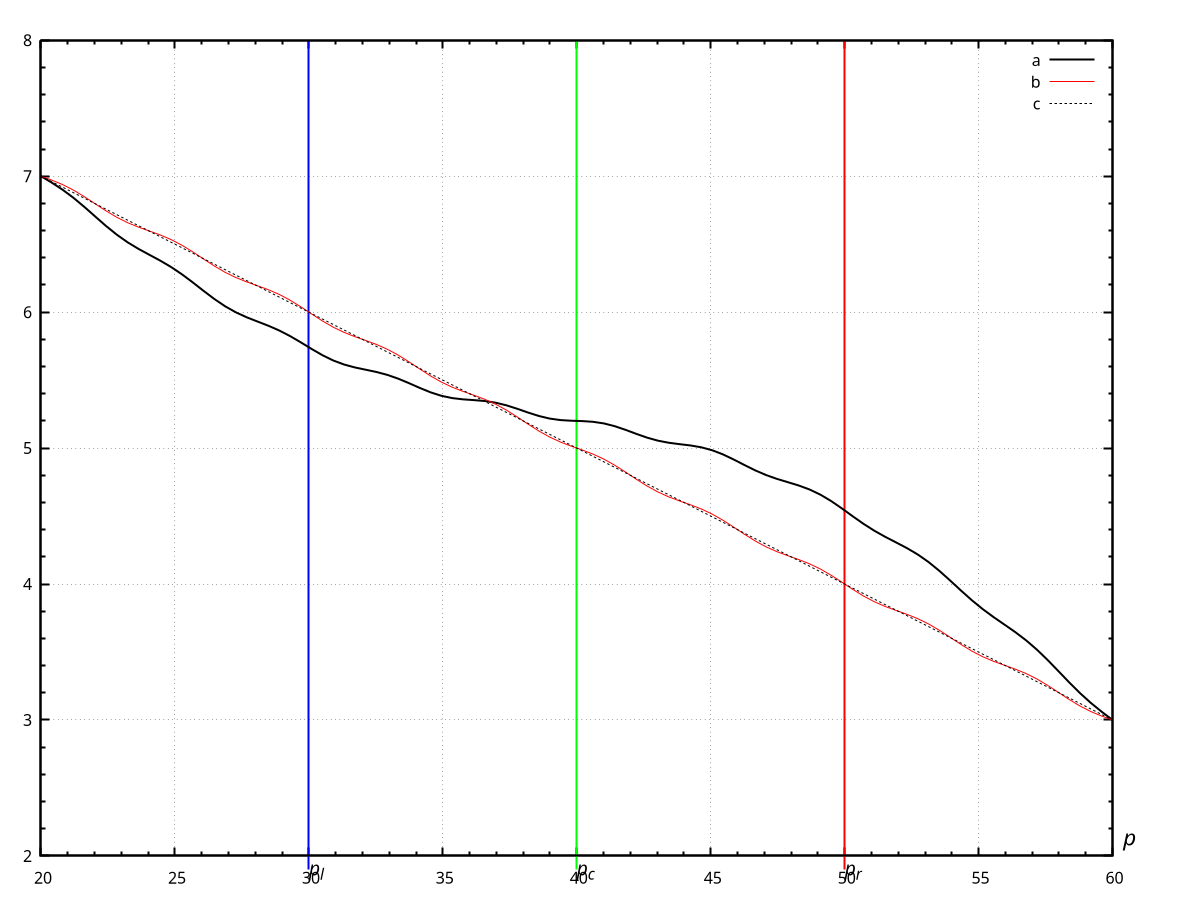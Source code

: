 #set terminal pngcairo enhanced mono notransparent font "PT Serif, 14" size 800,600
set terminal pngcairo enhanced color notransparent font "PT Serif, 16" size 800,600
set output "q_p_dem.png"

set size 0.95,0.98
set grid lt rgb "#222222" lw 1 dashtype "_";
set border 15 lw 2;
set mxtics 5;
set mytics 5;

set key top right #; Right ; #width -12 ;
#set title "I({/Symbol t})";
set label 2 "{/:Italic*1.4 p}" at graph 1.01,0.02
set label 3 "{/:Italic*1.4 q}" at graph -0.07,1.03



p_min = 20.0;  p_max = 60.0;
p_l   = 30.0; p_c = 40.0; p_r = 50.0; p_ox = 41;
p_dlt = p_max - p_min;
q_00 = 7;
c_lin = -4;
c_s1 = 0.2; c_s2 = -0.4; c_s20 = 0.02;
#c_lin = 0;
#c_s1 = 0.0; c_s2 = -0.0; c_s20 = 0.02;

u(x)=(x-p_min)/p_dlt;
q_all(x) = q_00 + c_lin * u(x) + c_s1 * sin( pi * u(x) ) + c_s2 * sin( 2 * pi * u(x) ) + c_s20 * sin( 20 * pi * u(x) );
q_s20(x) = q_00 + c_lin * u(x) + c_s20 * sin( 20 * pi * u(x) );
q_lin(x) = q_00 + c_lin * u(x);

print "q_dlt= ", p_dlt;
print "p_l= ", p_l, "  p_c= ", p_c, "  p_r= ", p_r, "  p_ox= ", p_ox;
q_l = q_all( p_l );
q_c = q_all( p_c );
q_r = q_all( p_r );
q_ox= q_all( p_ox );
print "q_l= ", q_l, "  q_c= ", q_c, "  q_r= ", q_r, "  q_ox= ", q_ox;
# print  "  q(", p_low_d, ") = ", q_low_d, " dq= ", dq_low_d;

set style line 1 lt rgb "black"   lw 2;
set style line 2 lt rgb "red"     lw 1;
set style line 3 lt rgb "black"   lw 1 dashtype "-";
set style line 4 lt rgb "#55FF55" lw 2;
# set style line 5 lt rgb "#993333" lw 2;
# set style line 6 lt rgb "#772222" lw 2;
#
# set object 1 circle center p_low_d,q_low_d   size 0.02 fc rgb "blue"    fillstyle solid;
# set object 2 circle center p_max,q_max       size 0.03 fc rgb "green"   fillstyle solid;
# set object 3 circle center p_o,q_o           size 0.03 fc rgb "red"     fillstyle solid;
# set object 4 circle center p_o,q_min+a_q*p_o size 0.03 fc rgb "#993333" fillstyle solid;
#
# set arrow 1 from p_low_d_l,q_low_d_l to p_low_d_r,q_low_d_r head lt rgb "blue" lw 3;
set arrow 10 from p_l,1.9 to p_l,8.0 nohead lt rgb "blue"  lw 2;
set arrow 11 from p_c,1.9 to p_c,8.0 nohead lt rgb "green" lw 2;
set arrow 12 from p_r,1.9 to p_r,8.0 nohead lt rgb "red"   lw 2;

set label 10 "{/:Italic*1.2 p_l}" at first p_l,1.9
set label 11 "{/:Italic*1.2 p_c}" at first p_c,1.9
set label 12 "{/:Italic*1.2 p_r}" at first p_r,1.9

plot [p_min:p_max] [2:8] \
   q_all(x)   title "a" w l ls 1, \
   q_s20(x)   title "b" w l ls 2, \
   q_lin(x)   title "c" w l ls 3;

